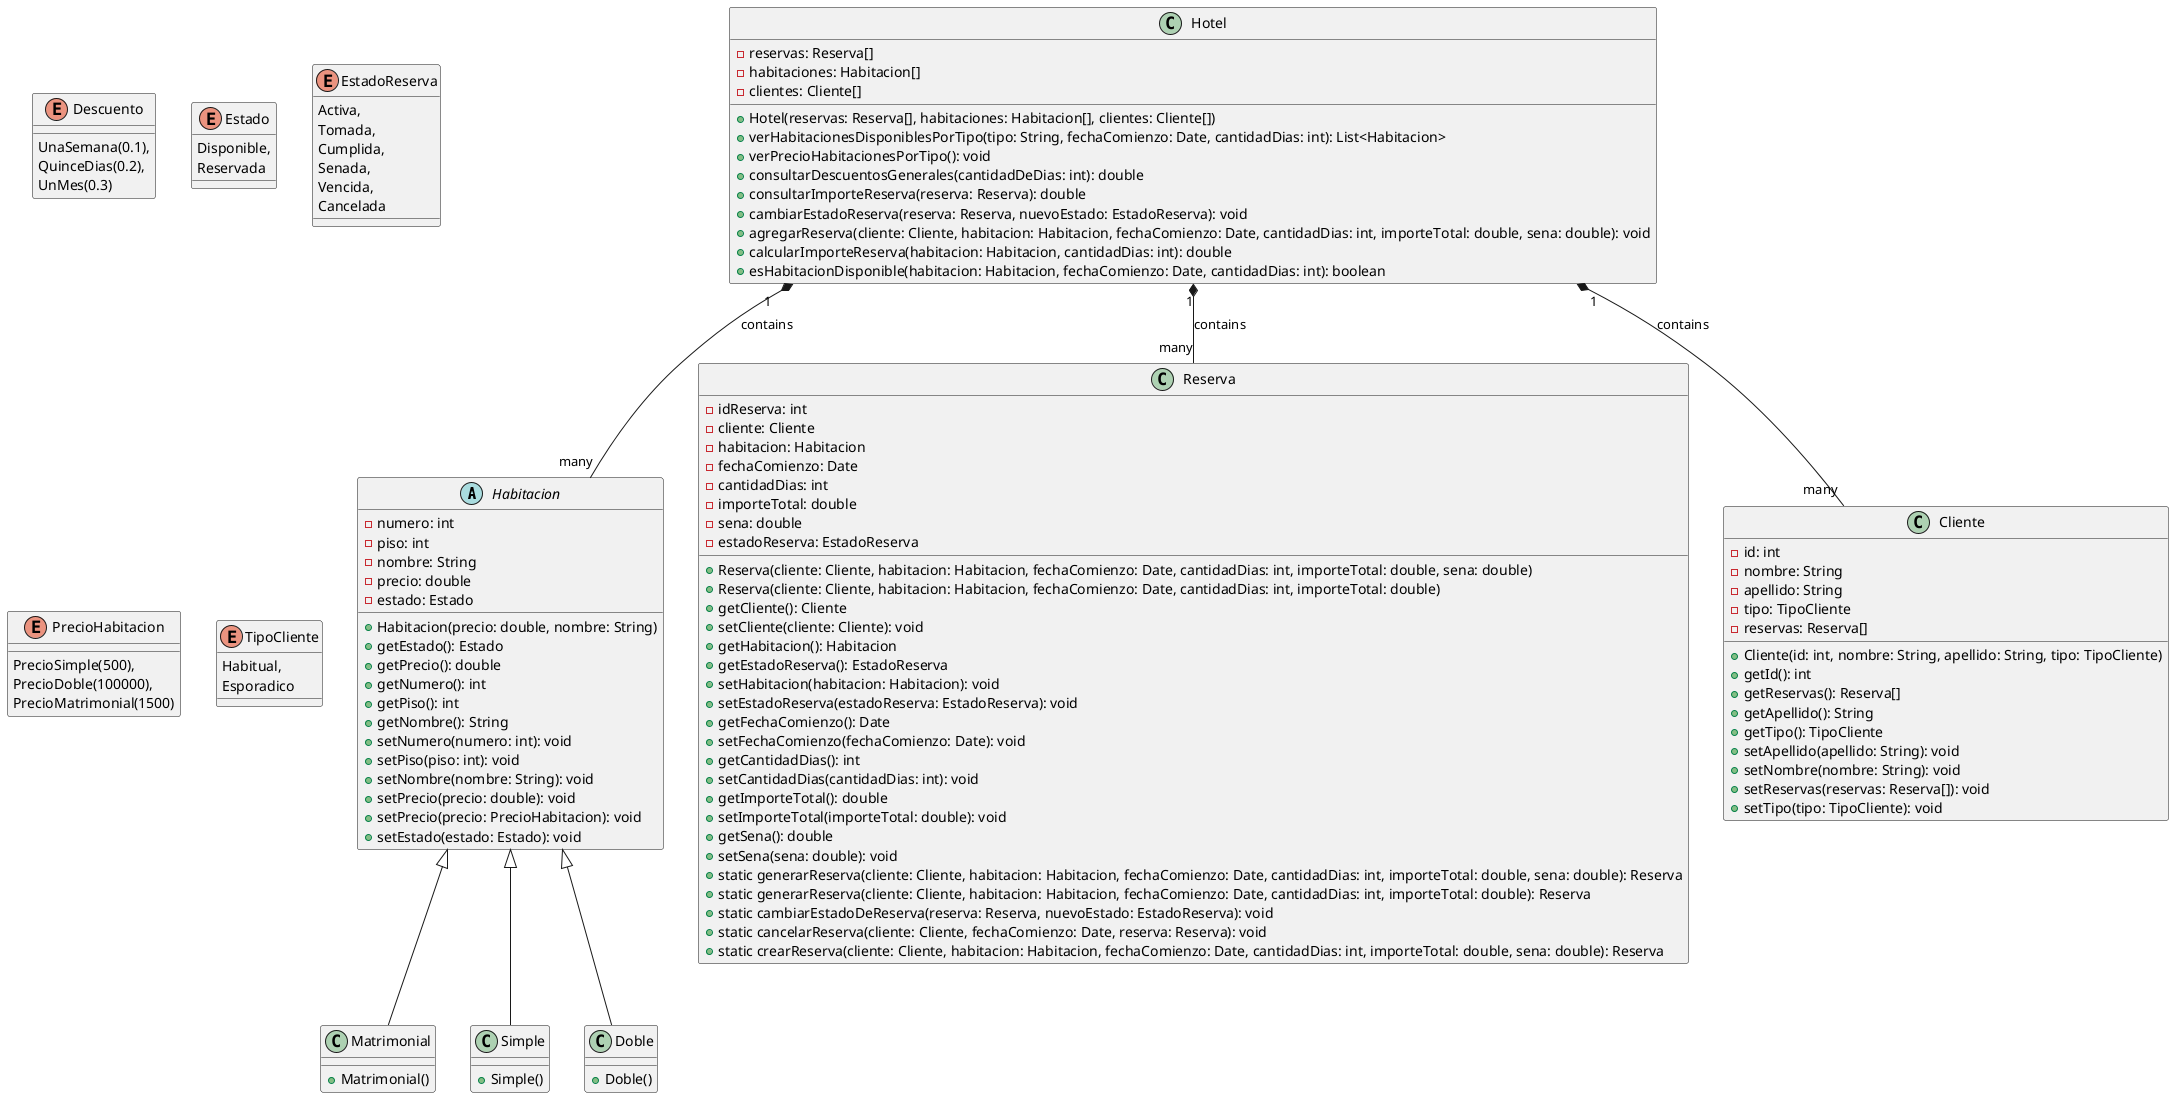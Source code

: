 @startuml
    Habitacion <|-- Matrimonial
    Habitacion <|-- Simple
    Habitacion <|-- Doble
    Hotel "1" *-- "many" Habitacion : contains
    Hotel "1" *-- "many" Reserva : contains
    Hotel "1" *-- "many" Cliente : contains

    class Hotel {
            - reservas: Reserva[]
            - habitaciones: Habitacion[]
            - clientes: Cliente[]
            + Hotel(reservas: Reserva[], habitaciones: Habitacion[], clientes: Cliente[])
            + verHabitacionesDisponiblesPorTipo(tipo: String, fechaComienzo: Date, cantidadDias: int): List<Habitacion>
            + verPrecioHabitacionesPorTipo(): void
            + consultarDescuentosGenerales(cantidadDeDias: int): double
            + consultarImporteReserva(reserva: Reserva): double
            + cambiarEstadoReserva(reserva: Reserva, nuevoEstado: EstadoReserva): void
            + agregarReserva(cliente: Cliente, habitacion: Habitacion, fechaComienzo: Date, cantidadDias: int, importeTotal: double, sena: double): void
            + calcularImporteReserva(habitacion: Habitacion, cantidadDias: int): double
            + esHabitacionDisponible(habitacion: Habitacion, fechaComienzo: Date, cantidadDias: int): boolean
    }


        class Reserva {
            - idReserva: int
            - cliente: Cliente
            - habitacion: Habitacion
            - fechaComienzo: Date
            - cantidadDias: int
            - importeTotal: double
            - sena: double
            - estadoReserva: EstadoReserva
            + Reserva(cliente: Cliente, habitacion: Habitacion, fechaComienzo: Date, cantidadDias: int, importeTotal: double, sena: double)
            + Reserva(cliente: Cliente, habitacion: Habitacion, fechaComienzo: Date, cantidadDias: int, importeTotal: double)
            + getCliente(): Cliente
            + setCliente(cliente: Cliente): void
            + getHabitacion(): Habitacion
            + getEstadoReserva(): EstadoReserva
            + setHabitacion(habitacion: Habitacion): void
            + setEstadoReserva(estadoReserva: EstadoReserva): void
            + getFechaComienzo(): Date
            + setFechaComienzo(fechaComienzo: Date): void
            + getCantidadDias(): int
            + setCantidadDias(cantidadDias: int): void
            + getImporteTotal(): double
            + setImporteTotal(importeTotal: double): void
            + getSena(): double
            + setSena(sena: double): void
            + static generarReserva(cliente: Cliente, habitacion: Habitacion, fechaComienzo: Date, cantidadDias: int, importeTotal: double, sena: double): Reserva
            + static generarReserva(cliente: Cliente, habitacion: Habitacion, fechaComienzo: Date, cantidadDias: int, importeTotal: double): Reserva
            + static cambiarEstadoDeReserva(reserva: Reserva, nuevoEstado: EstadoReserva): void
            + static cancelarReserva(cliente: Cliente, fechaComienzo: Date, reserva: Reserva): void
            + static crearReserva(cliente: Cliente, habitacion: Habitacion, fechaComienzo: Date, cantidadDias: int, importeTotal: double, sena: double): Reserva
        }



        abstract class Habitacion {
            - numero: int
            - piso: int
            - nombre: String
            - precio: double
            - estado: Estado
            + Habitacion(precio: double, nombre: String)
            + getEstado(): Estado
            + getPrecio(): double
            + getNumero(): int
            + getPiso(): int
            + getNombre(): String
            + setNumero(numero: int): void
            + setPiso(piso: int): void
            + setNombre(nombre: String): void
            + setPrecio(precio: double): void
            + setPrecio(precio: PrecioHabitacion): void
            + setEstado(estado: Estado): void
        }

        class Doble {
            + Doble()
        }

        class Matrimonial {
            + Matrimonial()
        }

        class Simple {
            + Simple()
        }



        class Cliente {
            - id: int
            - nombre: String
            - apellido: String
            - tipo: TipoCliente
            - reservas: Reserva[]
            + Cliente(id: int, nombre: String, apellido: String, tipo: TipoCliente)
            + getId(): int
            + getReservas(): Reserva[]
            + getApellido(): String
            + getTipo(): TipoCliente
            + setApellido(apellido: String): void
            + setNombre(nombre: String): void
            + setReservas(reservas: Reserva[]): void
            + setTipo(tipo: TipoCliente): void
        }

    enum Descuento {
        UnaSemana(0.1),
        QuinceDias(0.2),
        UnMes(0.3)
    }

    enum Estado {
        Disponible,
        Reservada
    }

    enum EstadoReserva {
        Activa,
        Tomada,
        Cumplida,
        Senada,
        Vencida,
        Cancelada
    }

    enum PrecioHabitacion {
        PrecioSimple(500),
        PrecioDoble(100000),
        PrecioMatrimonial(1500)
    }

    enum TipoCliente {
        Habitual,
        Esporadico
    }
@enduml